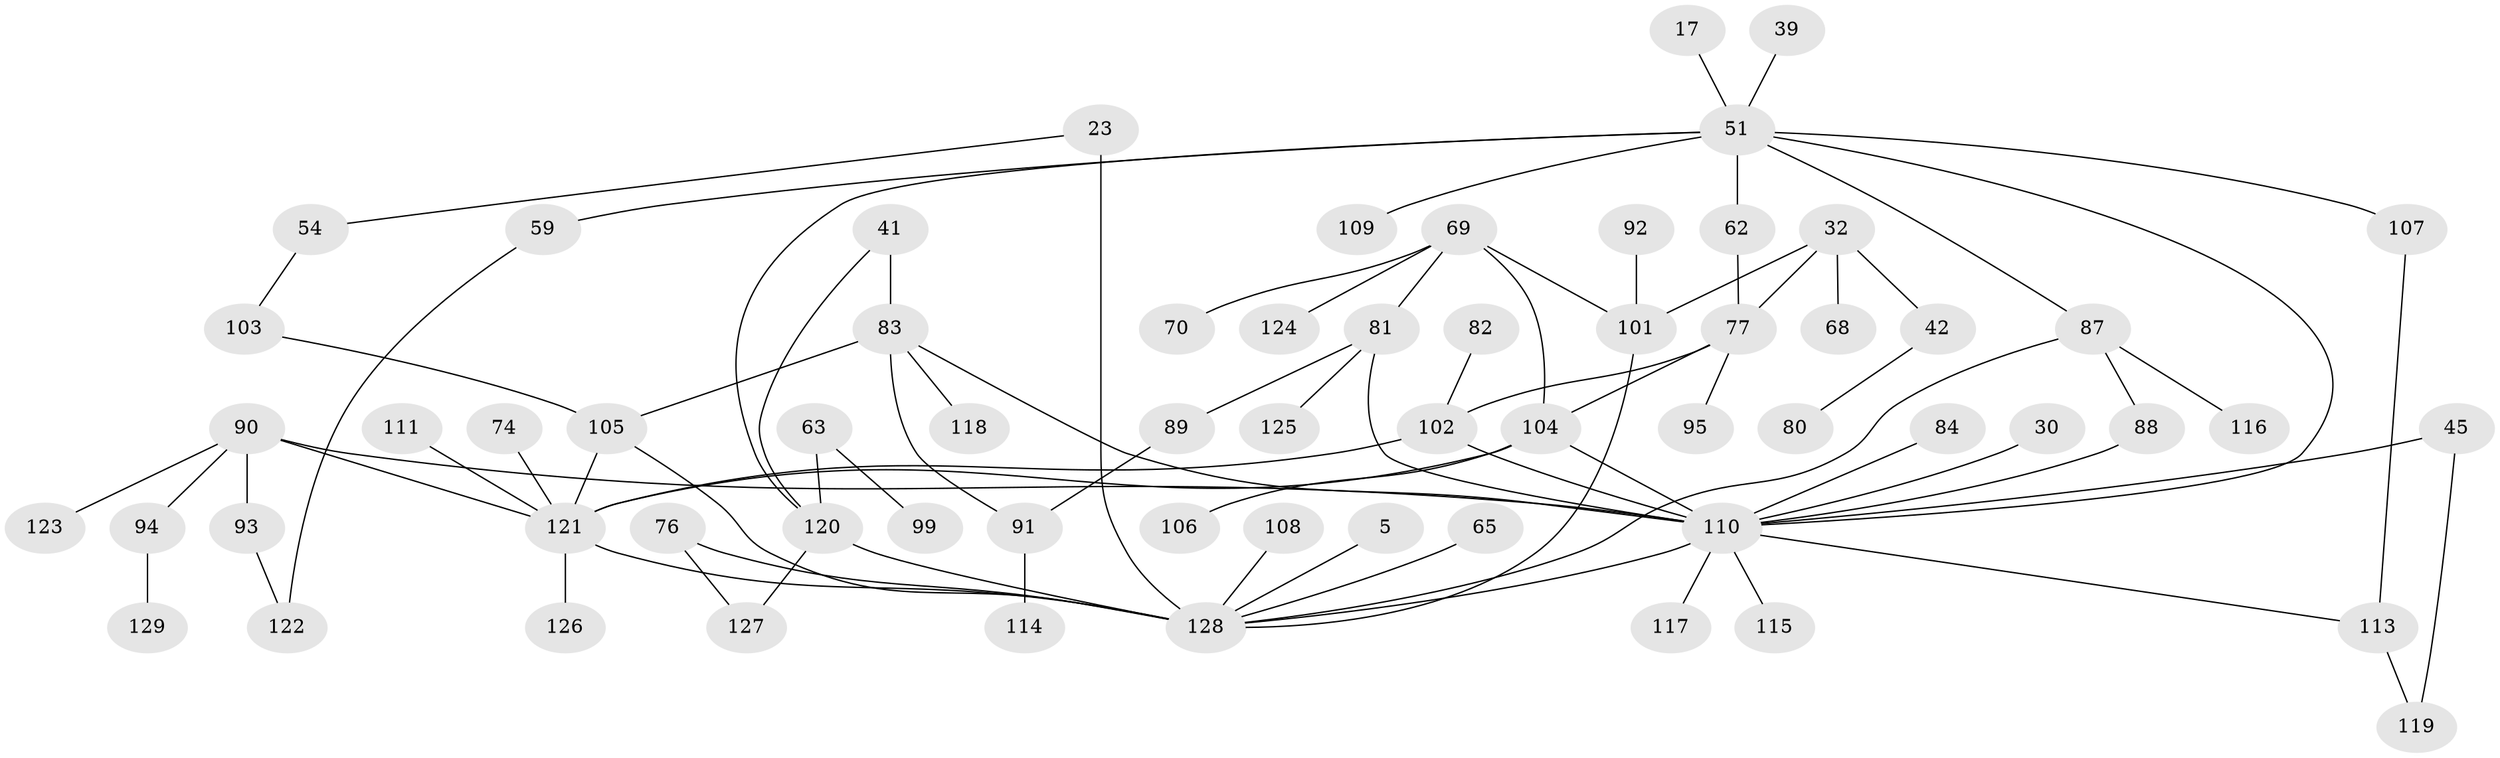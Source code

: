 // original degree distribution, {8: 0.015503875968992248, 7: 0.007751937984496124, 3: 0.2248062015503876, 1: 0.3023255813953488, 2: 0.2868217054263566, 10: 0.007751937984496124, 5: 0.03875968992248062, 4: 0.08527131782945736, 6: 0.031007751937984496}
// Generated by graph-tools (version 1.1) at 2025/44/03/04/25 21:44:37]
// undirected, 64 vertices, 83 edges
graph export_dot {
graph [start="1"]
  node [color=gray90,style=filled];
  5;
  17;
  23 [super="+21"];
  30;
  32;
  39;
  41 [super="+37"];
  42;
  45;
  51 [super="+7"];
  54;
  59;
  62 [super="+58"];
  63;
  65;
  68;
  69;
  70;
  74;
  76 [super="+11"];
  77 [super="+19"];
  80;
  81;
  82;
  83 [super="+18"];
  84;
  87 [super="+50+73"];
  88 [super="+40"];
  89;
  90 [super="+15+26"];
  91 [super="+33+35"];
  92;
  93;
  94;
  95;
  99;
  101 [super="+34"];
  102 [super="+14+27"];
  103;
  104 [super="+60"];
  105 [super="+78+100"];
  106;
  107;
  108;
  109;
  110 [super="+8+1+16"];
  111;
  113 [super="+86"];
  114;
  115;
  116;
  117;
  118 [super="+28"];
  119;
  120 [super="+43+66+75+97"];
  121 [super="+44+72+52"];
  122;
  123;
  124;
  125;
  126;
  127;
  128 [super="+64+112+3"];
  129;
  5 -- 128;
  17 -- 51;
  23 -- 54;
  23 -- 128 [weight=3];
  30 -- 110;
  32 -- 42;
  32 -- 68;
  32 -- 101 [weight=2];
  32 -- 77;
  39 -- 51;
  41 -- 83 [weight=2];
  41 -- 120;
  42 -- 80;
  45 -- 119;
  45 -- 110;
  51 -- 109;
  51 -- 107;
  51 -- 110;
  51 -- 87;
  51 -- 59;
  51 -- 62 [weight=2];
  51 -- 120;
  54 -- 103;
  59 -- 122;
  62 -- 77;
  63 -- 99;
  63 -- 120;
  65 -- 128;
  69 -- 70;
  69 -- 81;
  69 -- 101;
  69 -- 124;
  69 -- 104;
  74 -- 121;
  76 -- 127;
  76 -- 128;
  77 -- 104;
  77 -- 95;
  77 -- 102;
  81 -- 89;
  81 -- 125;
  81 -- 110;
  82 -- 102;
  83 -- 110;
  83 -- 91;
  83 -- 105;
  83 -- 118;
  84 -- 110;
  87 -- 116;
  87 -- 88;
  87 -- 128;
  88 -- 110;
  89 -- 91;
  90 -- 93;
  90 -- 123;
  90 -- 94;
  90 -- 110 [weight=3];
  90 -- 121;
  91 -- 114;
  92 -- 101;
  93 -- 122;
  94 -- 129;
  101 -- 128;
  102 -- 110;
  102 -- 121;
  103 -- 105;
  104 -- 106;
  104 -- 110;
  104 -- 121;
  105 -- 121 [weight=2];
  105 -- 128;
  107 -- 113;
  108 -- 128;
  110 -- 117;
  110 -- 128 [weight=5];
  110 -- 115;
  110 -- 113;
  111 -- 121;
  113 -- 119;
  120 -- 128 [weight=2];
  120 -- 127;
  121 -- 128 [weight=3];
  121 -- 126;
}
